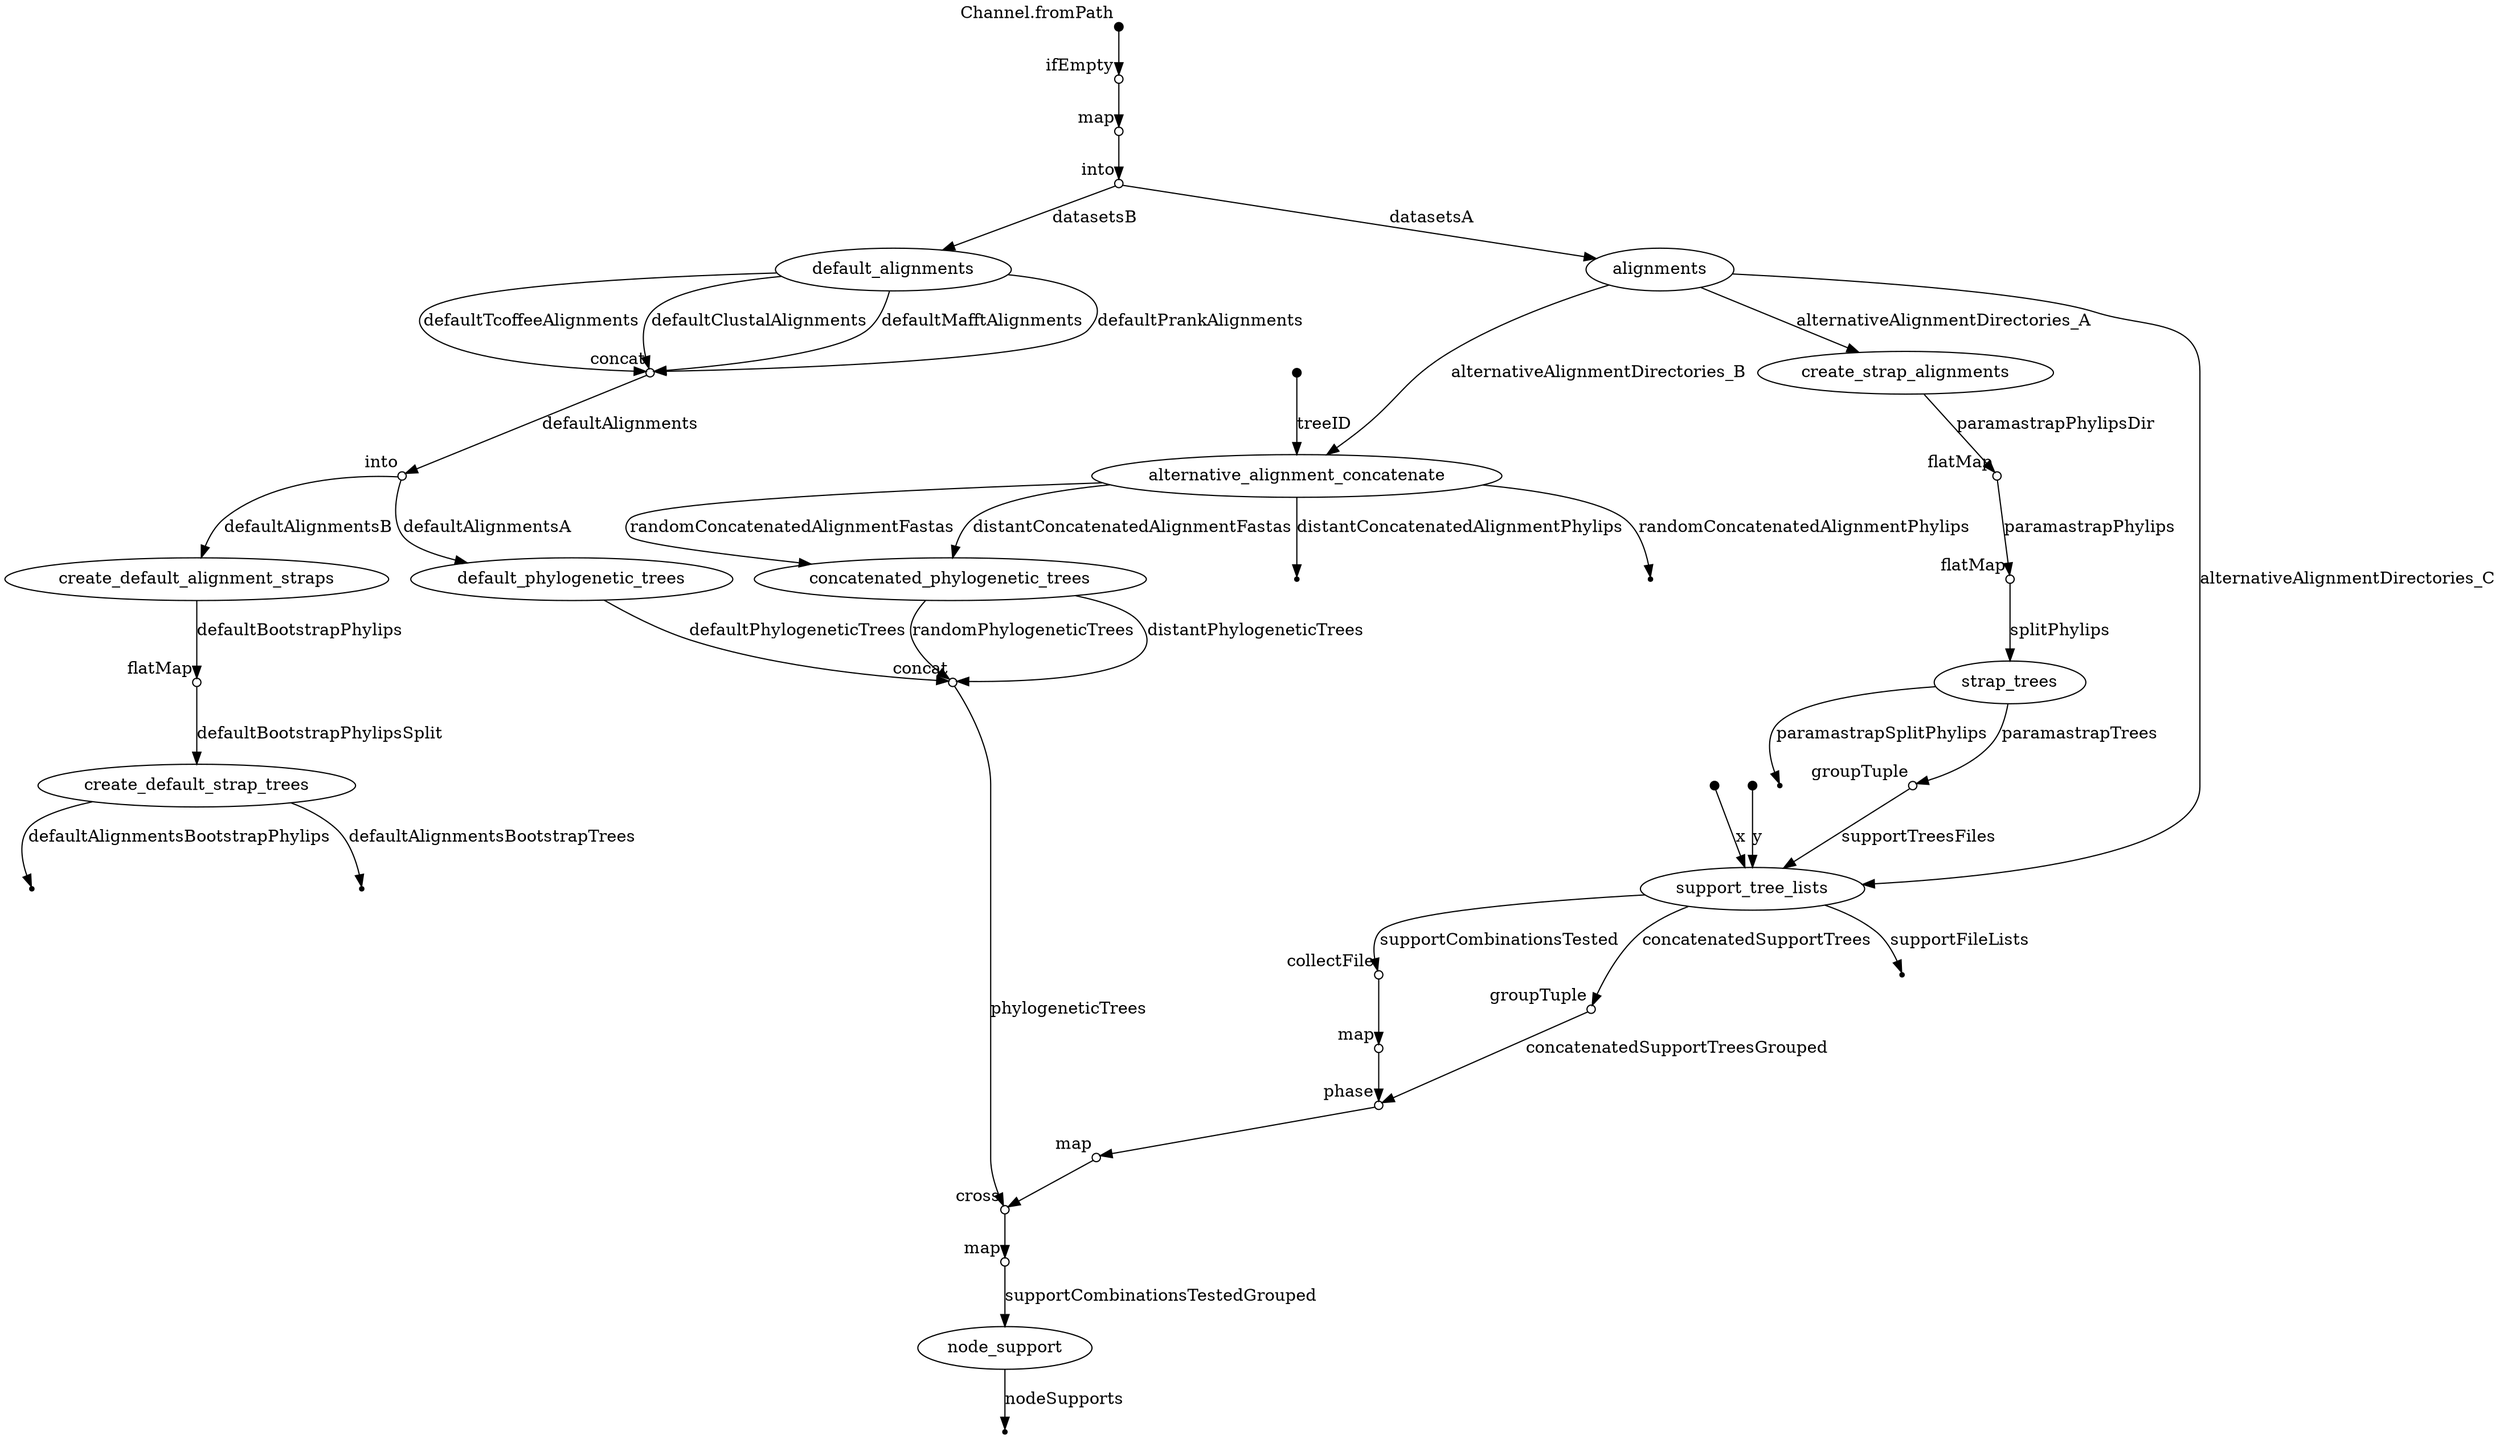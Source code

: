 digraph dag {
p0 [shape=point,label="",fixedsize=true,width=0.1,xlabel="Channel.fromPath"];
p1 [shape=circle,label="",fixedsize=true,width=0.1,xlabel="ifEmpty"];
p0 -> p1;

p1 [shape=circle,label="",fixedsize=true,width=0.1,xlabel="ifEmpty"];
p2 [shape=circle,label="",fixedsize=true,width=0.1,xlabel="map"];
p1 -> p2;

p2 [shape=circle,label="",fixedsize=true,width=0.1,xlabel="map"];
p3 [shape=circle,label="",fixedsize=true,width=0.1,xlabel="into"];
p2 -> p3;

p3 [shape=circle,label="",fixedsize=true,width=0.1,xlabel="into"];
p4 [label="alignments"];
p3 -> p4 [label="datasetsA"];

p3 [shape=circle,label="",fixedsize=true,width=0.1,xlabel="into"];
p5 [label="default_alignments"];
p3 -> p5 [label="datasetsB"];

p4 [label="alignments"];
p9 [label="create_strap_alignments"];
p4 -> p9 [label="alternativeAlignmentDirectories_A"];

p4 [label="alignments"];
p20 [label="alternative_alignment_concatenate"];
p4 -> p20 [label="alternativeAlignmentDirectories_B"];

p4 [label="alignments"];
p28 [label="support_tree_lists"];
p4 -> p28 [label="alternativeAlignmentDirectories_C"];

p5 [label="default_alignments"];
p6 [shape=circle,label="",fixedsize=true,width=0.1,xlabel="concat"];
p5 -> p6 [label="defaultClustalAlignments"];

p5 [label="default_alignments"];
p6 [shape=circle,label="",fixedsize=true,width=0.1,xlabel="concat"];
p5 -> p6 [label="defaultMafftAlignments"];

p5 [label="default_alignments"];
p6 [shape=circle,label="",fixedsize=true,width=0.1,xlabel="concat"];
p5 -> p6 [label="defaultPrankAlignments"];

p5 [label="default_alignments"];
p6 [shape=circle,label="",fixedsize=true,width=0.1,xlabel="concat"];
p5 -> p6 [label="defaultTcoffeeAlignments"];

p6 [shape=circle,label="",fixedsize=true,width=0.1,xlabel="concat"];
p7 [shape=circle,label="",fixedsize=true,width=0.1,xlabel="into"];
p6 -> p7 [label="defaultAlignments"];

p7 [shape=circle,label="",fixedsize=true,width=0.1,xlabel="into"];
p8 [label="default_phylogenetic_trees"];
p7 -> p8 [label="defaultAlignmentsA"];

p7 [shape=circle,label="",fixedsize=true,width=0.1,xlabel="into"];
p14 [label="create_default_alignment_straps"];
p7 -> p14 [label="defaultAlignmentsB"];

p8 [label="default_phylogenetic_trees"];
p24 [shape=circle,label="",fixedsize=true,width=0.1,xlabel="concat"];
p8 -> p24 [label="defaultPhylogeneticTrees"];

p9 [label="create_strap_alignments"];
p10 [shape=circle,label="",fixedsize=true,width=0.1,xlabel="flatMap"];
p9 -> p10 [label="paramastrapPhylipsDir"];

p10 [shape=circle,label="",fixedsize=true,width=0.1,xlabel="flatMap"];
p11 [shape=circle,label="",fixedsize=true,width=0.1,xlabel="flatMap"];
p10 -> p11 [label="paramastrapPhylips"];

p11 [shape=circle,label="",fixedsize=true,width=0.1,xlabel="flatMap"];
p12 [label="strap_trees"];
p11 -> p12 [label="splitPhylips"];

p12 [label="strap_trees"];
p25 [shape=circle,label="",fixedsize=true,width=0.1,xlabel="groupTuple"];
p12 -> p25 [label="paramastrapTrees"];

p12 [label="strap_trees"];
p13 [shape=point];
p12 -> p13 [label="paramastrapSplitPhylips"];

p14 [label="create_default_alignment_straps"];
p15 [shape=circle,label="",fixedsize=true,width=0.1,xlabel="flatMap"];
p14 -> p15 [label="defaultBootstrapPhylips"];

p15 [shape=circle,label="",fixedsize=true,width=0.1,xlabel="flatMap"];
p16 [label="create_default_strap_trees"];
p15 -> p16 [label="defaultBootstrapPhylipsSplit"];

p16 [label="create_default_strap_trees"];
p18 [shape=point];
p16 -> p18 [label="defaultAlignmentsBootstrapTrees"];

p16 [label="create_default_strap_trees"];
p17 [shape=point];
p16 -> p17 [label="defaultAlignmentsBootstrapPhylips"];

p19 [shape=point,label="",fixedsize=true,width=0.1];
p20 [label="alternative_alignment_concatenate"];
p19 -> p20 [label="treeID"];

p20 [label="alternative_alignment_concatenate"];
p22 [shape=point];
p20 -> p22 [label="distantConcatenatedAlignmentPhylips"];

p20 [label="alternative_alignment_concatenate"];
p23 [label="concatenated_phylogenetic_trees"];
p20 -> p23 [label="distantConcatenatedAlignmentFastas"];

p20 [label="alternative_alignment_concatenate"];
p21 [shape=point];
p20 -> p21 [label="randomConcatenatedAlignmentPhylips"];

p20 [label="alternative_alignment_concatenate"];
p23 [label="concatenated_phylogenetic_trees"];
p20 -> p23 [label="randomConcatenatedAlignmentFastas"];

p23 [label="concatenated_phylogenetic_trees"];
p24 [shape=circle,label="",fixedsize=true,width=0.1,xlabel="concat"];
p23 -> p24 [label="distantPhylogeneticTrees"];

p23 [label="concatenated_phylogenetic_trees"];
p24 [shape=circle,label="",fixedsize=true,width=0.1,xlabel="concat"];
p23 -> p24 [label="randomPhylogeneticTrees"];

p24 [shape=circle,label="",fixedsize=true,width=0.1,xlabel="concat"];
p35 [shape=circle,label="",fixedsize=true,width=0.1,xlabel="cross"];
p24 -> p35 [label="phylogeneticTrees"];

p25 [shape=circle,label="",fixedsize=true,width=0.1,xlabel="groupTuple"];
p28 [label="support_tree_lists"];
p25 -> p28 [label="supportTreesFiles"];

p26 [shape=point,label="",fixedsize=true,width=0.1];
p28 [label="support_tree_lists"];
p26 -> p28 [label="x"];

p27 [shape=point,label="",fixedsize=true,width=0.1];
p28 [label="support_tree_lists"];
p27 -> p28 [label="y"];

p28 [label="support_tree_lists"];
p29 [shape=point];
p28 -> p29 [label="supportFileLists"];

p28 [label="support_tree_lists"];
p30 [shape=circle,label="",fixedsize=true,width=0.1,xlabel="groupTuple"];
p28 -> p30 [label="concatenatedSupportTrees"];

p28 [label="support_tree_lists"];
p31 [shape=circle,label="",fixedsize=true,width=0.1,xlabel="collectFile"];
p28 -> p31 [label="supportCombinationsTested"];

p30 [shape=circle,label="",fixedsize=true,width=0.1,xlabel="groupTuple"];
p33 [shape=circle,label="",fixedsize=true,width=0.1,xlabel="phase"];
p30 -> p33 [label="concatenatedSupportTreesGrouped"];

p31 [shape=circle,label="",fixedsize=true,width=0.1,xlabel="collectFile"];
p32 [shape=circle,label="",fixedsize=true,width=0.1,xlabel="map"];
p31 -> p32;

p32 [shape=circle,label="",fixedsize=true,width=0.1,xlabel="map"];
p33 [shape=circle,label="",fixedsize=true,width=0.1,xlabel="phase"];
p32 -> p33;

p33 [shape=circle,label="",fixedsize=true,width=0.1,xlabel="phase"];
p34 [shape=circle,label="",fixedsize=true,width=0.1,xlabel="map"];
p33 -> p34;

p34 [shape=circle,label="",fixedsize=true,width=0.1,xlabel="map"];
p35 [shape=circle,label="",fixedsize=true,width=0.1,xlabel="cross"];
p34 -> p35;

p35 [shape=circle,label="",fixedsize=true,width=0.1,xlabel="cross"];
p36 [shape=circle,label="",fixedsize=true,width=0.1,xlabel="map"];
p35 -> p36;

p36 [shape=circle,label="",fixedsize=true,width=0.1,xlabel="map"];
p37 [label="node_support"];
p36 -> p37 [label="supportCombinationsTestedGrouped"];

p37 [label="node_support"];
p38 [shape=point];
p37 -> p38 [label="nodeSupports"];

}
